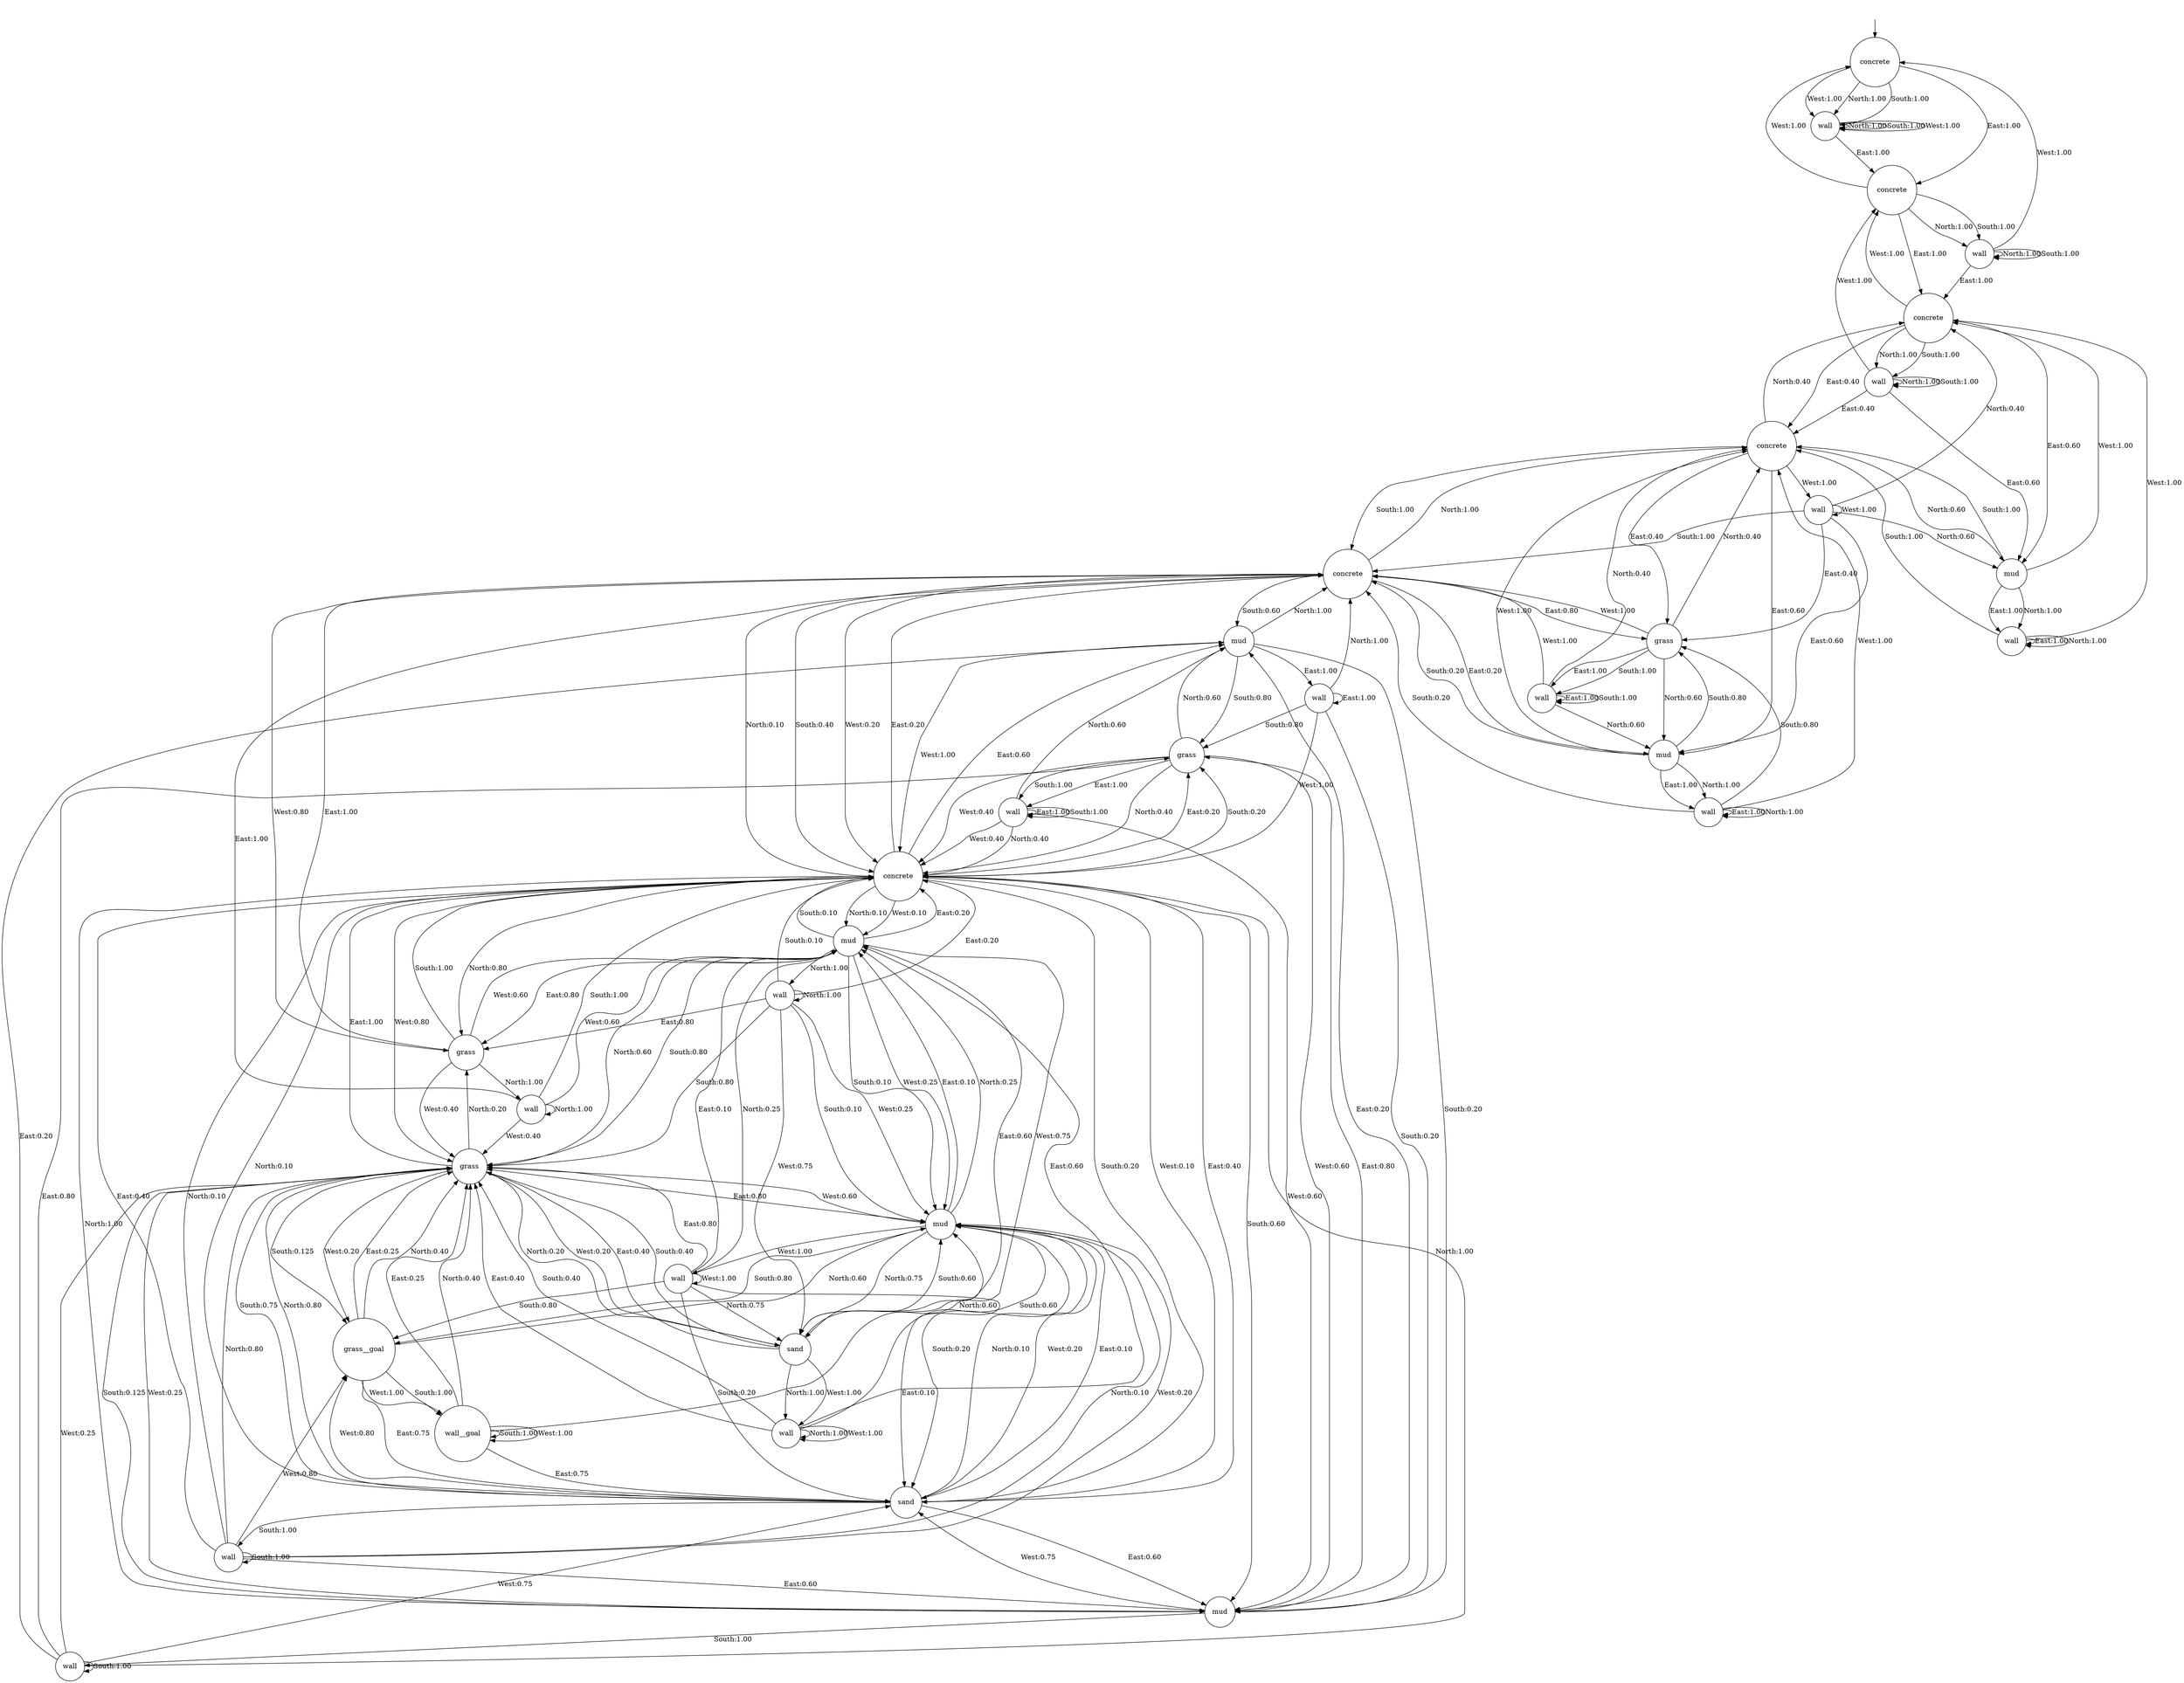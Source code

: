digraph g {
__start0 [label="" shape="none"];
28 [shape="circle" label=mud];
17 [shape="circle" label=grass];
25 [shape="circle" label=wall];
24 [shape="circle" label=concrete];
13 [shape="circle" label=wall];
26 [shape="circle" label=concrete];
4 [shape="circle" label=wall];
6 [shape="circle" label=grass__goal];
10 [shape="circle" label=wall];
8 [shape="circle" label=concrete];
27 [shape="circle" label=wall];
31 [shape="circle" label=wall];
2 [shape="circle" label=wall];
0 [shape="circle" label=concrete];
20 [shape="circle" label=wall];
14 [shape="circle" label=sand];
22 [shape="circle" label=wall];
23 [shape="circle" label=mud];
21 [shape="circle" label=mud];
12 [shape="circle" label=grass];
16 [shape="circle" label=wall];
18 [shape="circle" label=wall];
11 [shape="circle" label=mud];
15 [shape="circle" label=concrete];
3 [shape="circle" label=sand];
33 [shape="circle" label=grass];
5 [shape="circle" label=mud];
9 [shape="circle" label=wall];
19 [shape="circle" label=concrete];
29 [shape="circle" label=grass];
30 [shape="circle" label=wall];
7 [shape="circle" label=wall__goal];
32 [shape="circle" label=mud];
1 [shape="circle" label=wall];
34 [shape="circle" label=wall];
28 -> 27 [label="East:1.00"];
28 -> 26 [label="North:1.00"];
28 -> 29 [label="South:0.80"];
28 -> 21 [label="South:0.20"];
28 -> 19 [label="West:1.00"];
17 -> 26 [label="East:1.00"];
17 -> 18 [label="North:1.00"];
17 -> 19 [label="South:1.00"];
17 -> 11 [label="West:0.60"];
17 -> 12 [label="West:0.40"];
25 -> 33 [label="East:0.40"];
25 -> 32 [label="East:0.60"];
25 -> 15 [label="North:0.40"];
25 -> 23 [label="North:0.60"];
25 -> 26 [label="South:1.00"];
25 -> 25 [label="West:1.00"];
24 -> 32 [label="East:0.60"];
24 -> 33 [label="East:0.40"];
24 -> 15 [label="North:0.40"];
24 -> 23 [label="North:0.60"];
24 -> 26 [label="South:1.00"];
24 -> 25 [label="West:1.00"];
13 -> 21 [label="East:0.60"];
13 -> 19 [label="East:0.40"];
13 -> 5 [label="North:0.10"];
13 -> 12 [label="North:0.80"];
13 -> 19 [label="North:0.10"];
13 -> 13 [label="South:1.00"];
13 -> 6 [label="West:0.80"];
13 -> 5 [label="West:0.20"];
26 -> 32 [label="East:0.20"];
26 -> 33 [label="East:0.80"];
26 -> 24 [label="North:1.00"];
26 -> 19 [label="South:0.40"];
26 -> 28 [label="South:0.60"];
26 -> 19 [label="West:0.20"];
26 -> 17 [label="West:0.80"];
4 -> 11 [label="East:0.10"];
4 -> 12 [label="East:0.80"];
4 -> 14 [label="East:0.10"];
4 -> 3 [label="North:0.75"];
4 -> 11 [label="North:0.25"];
4 -> 6 [label="South:0.80"];
4 -> 14 [label="South:0.20"];
4 -> 4 [label="West:1.00"];
6 -> 12 [label="East:0.25"];
6 -> 14 [label="East:0.75"];
6 -> 12 [label="North:0.40"];
6 -> 5 [label="North:0.60"];
6 -> 7 [label="South:1.00"];
6 -> 7 [label="West:1.00"];
10 -> 17 [label="East:0.80"];
10 -> 19 [label="East:0.20"];
10 -> 10 [label="North:1.00"];
10 -> 5 [label="South:0.10"];
10 -> 12 [label="South:0.80"];
10 -> 19 [label="South:0.10"];
10 -> 5 [label="West:0.25"];
10 -> 3 [label="West:0.75"];
8 -> 15 [label="East:1.00"];
8 -> 9 [label="North:1.00"];
8 -> 9 [label="South:1.00"];
8 -> 0 [label="West:1.00"];
27 -> 27 [label="East:1.00"];
27 -> 26 [label="North:1.00"];
27 -> 29 [label="South:0.80"];
27 -> 21 [label="South:0.20"];
27 -> 19 [label="West:1.00"];
31 -> 31 [label="East:1.00"];
31 -> 31 [label="North:1.00"];
31 -> 33 [label="South:0.80"];
31 -> 26 [label="South:0.20"];
31 -> 24 [label="West:1.00"];
2 -> 11 [label="East:0.60"];
2 -> 12 [label="East:0.40"];
2 -> 2 [label="North:1.00"];
2 -> 12 [label="South:0.40"];
2 -> 5 [label="South:0.60"];
2 -> 2 [label="West:1.00"];
0 -> 8 [label="East:1.00"];
0 -> 1 [label="North:1.00"];
0 -> 1 [label="South:1.00"];
0 -> 1 [label="West:1.00"];
20 -> 28 [label="East:0.20"];
20 -> 29 [label="East:0.80"];
20 -> 19 [label="North:1.00"];
20 -> 20 [label="South:1.00"];
20 -> 14 [label="West:0.75"];
20 -> 12 [label="West:0.25"];
14 -> 21 [label="East:0.60"];
14 -> 19 [label="East:0.40"];
14 -> 12 [label="North:0.80"];
14 -> 19 [label="North:0.10"];
14 -> 5 [label="North:0.10"];
14 -> 13 [label="South:1.00"];
14 -> 6 [label="West:0.80"];
14 -> 5 [label="West:0.20"];
22 -> 22 [label="East:1.00"];
22 -> 22 [label="North:1.00"];
22 -> 24 [label="South:1.00"];
22 -> 15 [label="West:1.00"];
23 -> 22 [label="East:1.00"];
23 -> 22 [label="North:1.00"];
23 -> 24 [label="South:1.00"];
23 -> 15 [label="West:1.00"];
21 -> 29 [label="East:0.80"];
21 -> 28 [label="East:0.20"];
21 -> 19 [label="North:1.00"];
21 -> 20 [label="South:1.00"];
21 -> 14 [label="West:0.75"];
21 -> 12 [label="West:0.25"];
12 -> 19 [label="East:1.00"];
12 -> 3 [label="North:0.20"];
12 -> 17 [label="North:0.20"];
12 -> 11 [label="North:0.60"];
12 -> 6 [label="South:0.125"];
12 -> 14 [label="South:0.75"];
12 -> 21 [label="South:0.125"];
12 -> 5 [label="West:0.60"];
12 -> 6 [label="West:0.20"];
12 -> 3 [label="West:0.20"];
16 -> 24 [label="East:0.40"];
16 -> 23 [label="East:0.60"];
16 -> 16 [label="North:1.00"];
16 -> 16 [label="South:1.00"];
16 -> 8 [label="West:1.00"];
18 -> 26 [label="East:1.00"];
18 -> 18 [label="North:1.00"];
18 -> 19 [label="South:1.00"];
18 -> 12 [label="West:0.40"];
18 -> 11 [label="West:0.60"];
11 -> 17 [label="East:0.80"];
11 -> 19 [label="East:0.20"];
11 -> 10 [label="North:1.00"];
11 -> 5 [label="South:0.10"];
11 -> 12 [label="South:0.80"];
11 -> 19 [label="South:0.10"];
11 -> 3 [label="West:0.75"];
11 -> 5 [label="West:0.25"];
15 -> 23 [label="East:0.60"];
15 -> 24 [label="East:0.40"];
15 -> 16 [label="North:1.00"];
15 -> 16 [label="South:1.00"];
15 -> 8 [label="West:1.00"];
3 -> 12 [label="East:0.40"];
3 -> 11 [label="East:0.60"];
3 -> 2 [label="North:1.00"];
3 -> 12 [label="South:0.40"];
3 -> 5 [label="South:0.60"];
3 -> 2 [label="West:1.00"];
33 -> 34 [label="East:1.00"];
33 -> 32 [label="North:0.60"];
33 -> 24 [label="North:0.40"];
33 -> 34 [label="South:1.00"];
33 -> 26 [label="West:1.00"];
5 -> 14 [label="East:0.10"];
5 -> 11 [label="East:0.10"];
5 -> 12 [label="East:0.80"];
5 -> 3 [label="North:0.75"];
5 -> 11 [label="North:0.25"];
5 -> 6 [label="South:0.80"];
5 -> 14 [label="South:0.20"];
5 -> 4 [label="West:1.00"];
9 -> 15 [label="East:1.00"];
9 -> 9 [label="North:1.00"];
9 -> 9 [label="South:1.00"];
9 -> 0 [label="West:1.00"];
19 -> 29 [label="East:0.20"];
19 -> 26 [label="East:0.20"];
19 -> 28 [label="East:0.60"];
19 -> 26 [label="North:0.10"];
19 -> 11 [label="North:0.10"];
19 -> 17 [label="North:0.80"];
19 -> 14 [label="South:0.20"];
19 -> 21 [label="South:0.60"];
19 -> 29 [label="South:0.20"];
19 -> 11 [label="West:0.10"];
19 -> 12 [label="West:0.80"];
19 -> 14 [label="West:0.10"];
29 -> 30 [label="East:1.00"];
29 -> 19 [label="North:0.40"];
29 -> 28 [label="North:0.60"];
29 -> 30 [label="South:1.00"];
29 -> 19 [label="West:0.40"];
29 -> 21 [label="West:0.60"];
30 -> 30 [label="East:1.00"];
30 -> 19 [label="North:0.40"];
30 -> 28 [label="North:0.60"];
30 -> 30 [label="South:1.00"];
30 -> 21 [label="West:0.60"];
30 -> 19 [label="West:0.40"];
7 -> 12 [label="East:0.25"];
7 -> 14 [label="East:0.75"];
7 -> 5 [label="North:0.60"];
7 -> 12 [label="North:0.40"];
7 -> 7 [label="South:1.00"];
7 -> 7 [label="West:1.00"];
32 -> 31 [label="East:1.00"];
32 -> 31 [label="North:1.00"];
32 -> 33 [label="South:0.80"];
32 -> 26 [label="South:0.20"];
32 -> 24 [label="West:1.00"];
1 -> 8 [label="East:1.00"];
1 -> 1 [label="North:1.00"];
1 -> 1 [label="South:1.00"];
1 -> 1 [label="West:1.00"];
34 -> 34 [label="East:1.00"];
34 -> 24 [label="North:0.40"];
34 -> 32 [label="North:0.60"];
34 -> 34 [label="South:1.00"];
34 -> 26 [label="West:1.00"];
__start0 -> 0;
}
